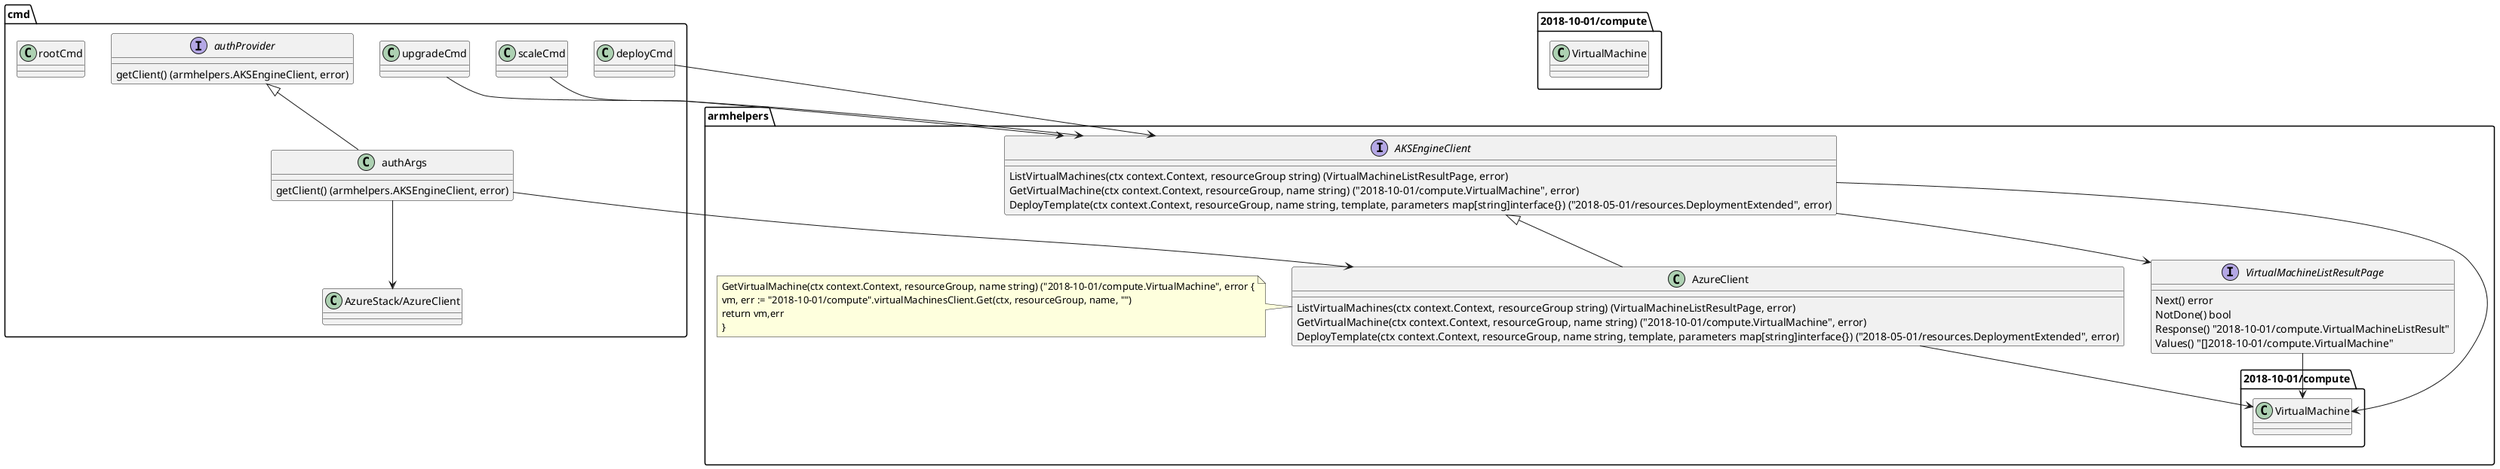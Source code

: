 @startuml

package "armhelpers" {
    interface AKSEngineClient
    interface VirtualMachineListResultPage

    VirtualMachineListResultPage : Next() error
    VirtualMachineListResultPage : NotDone() bool
    VirtualMachineListResultPage : Response() "2018-10-01/compute.VirtualMachineListResult"
    VirtualMachineListResultPage : Values() "[]2018-10-01/compute.VirtualMachine"

    AKSEngineClient : ListVirtualMachines(ctx context.Context, resourceGroup string) (VirtualMachineListResultPage, error)
    AKSEngineClient : GetVirtualMachine(ctx context.Context, resourceGroup, name string) ("2018-10-01/compute.VirtualMachine", error)
    AKSEngineClient : DeployTemplate(ctx context.Context, resourceGroup, name string, template, parameters map[string]interface{}) ("2018-05-01/resources.DeploymentExtended", error)


    AKSEngineClient --> VirtualMachineListResultPage 
    AKSEngineClient --> "2018-10-01/compute.VirtualMachine" 
    VirtualMachineListResultPage --> "2018-10-01/compute.VirtualMachine" 
    AzureClient --> "2018-10-01/compute.VirtualMachine" 

    class AzureClient
    note left of AzureClient
    GetVirtualMachine(ctx context.Context, resourceGroup, name string) ("2018-10-01/compute.VirtualMachine", error {
    vm, err := "2018-10-01/compute".virtualMachinesClient.Get(ctx, resourceGroup, name, "")
    return vm,err
    }
    end note

    AzureClient : ListVirtualMachines(ctx context.Context, resourceGroup string) (VirtualMachineListResultPage, error)
    AzureClient : GetVirtualMachine(ctx context.Context, resourceGroup, name string) ("2018-10-01/compute.VirtualMachine", error)
    AzureClient : DeployTemplate(ctx context.Context, resourceGroup, name string, template, parameters map[string]interface{}) ("2018-05-01/resources.DeploymentExtended", error)
    AKSEngineClient <|-- AzureClient
}



package "cmd" {
    
    class deployCmd{
    }

    deployCmd --> AKSEngineClient

    class scaleCmd{ 
    }

    scaleCmd --> AKSEngineClient

    class upgradeCmd{
    }
    upgradeCmd --> AKSEngineClient


    interface authProvider {
    }
    authProvider : getClient() (armhelpers.AKSEngineClient, error)

    class authArgs {
        
    }
    authArgs : getClient() (armhelpers.AKSEngineClient, error)
    authArgs --> "AzureStack/AzureClient"
    authArgs --> "AzureClient"

    authProvider <|-- authArgs
    class rootCmd {
    }

   
}

package "2018-10-01/compute" {
    class VirtualMachine{
    }
}

@enduml